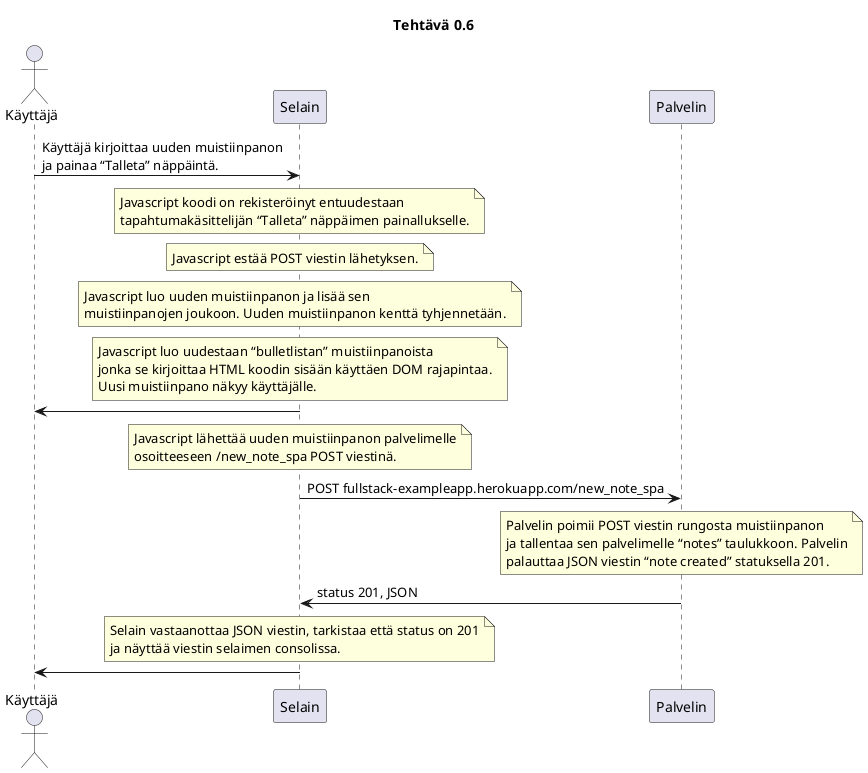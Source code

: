 @startuml
title Tehtävä 0.6

actor Käyttäjä

Käyttäjä->Selain: Käyttäjä kirjoittaa uuden muistiinpanon\nja painaa “Talleta” näppäintä.

note over Selain
 Javascript koodi on rekisteröinyt entuudestaan
 tapahtumakäsittelijän “Talleta” näppäimen painallukselle.
end note

note over Selain
 Javascript estää POST viestin lähetyksen.
end note

note over Selain
 Javascript luo uuden muistiinpanon ja lisää sen
 muistiinpanojen joukoon. Uuden muistiinpanon kenttä tyhjennetään.
end note

note over Selain
 Javascript luo uudestaan “bulletlistan” muistiinpanoista
 jonka se kirjoittaa HTML koodin sisään käyttäen DOM rajapintaa.
 Uusi muistiinpano näkyy käyttäjälle.
end note

Selain->Käyttäjä:

note over Selain
 Javascript lähettää uuden muistiinpanon palvelimelle
 osoitteeseen /new_note_spa POST viestinä.
end note

Selain->Palvelin: POST fullstack-exampleapp.herokuapp.com/new_note_spa

note over Palvelin
 Palvelin poimii POST viestin rungosta muistiinpanon
 ja tallentaa sen palvelimelle “notes” taulukkoon. Palvelin
 palauttaa JSON viestin “note created” statuksella 201.
end note

Palvelin->Selain: status 201, JSON

note over Selain
 Selain vastaanottaa JSON viestin, tarkistaa että status on 201
 ja näyttää viestin selaimen consolissa.
end note

Selain->Käyttäjä:
@enduml